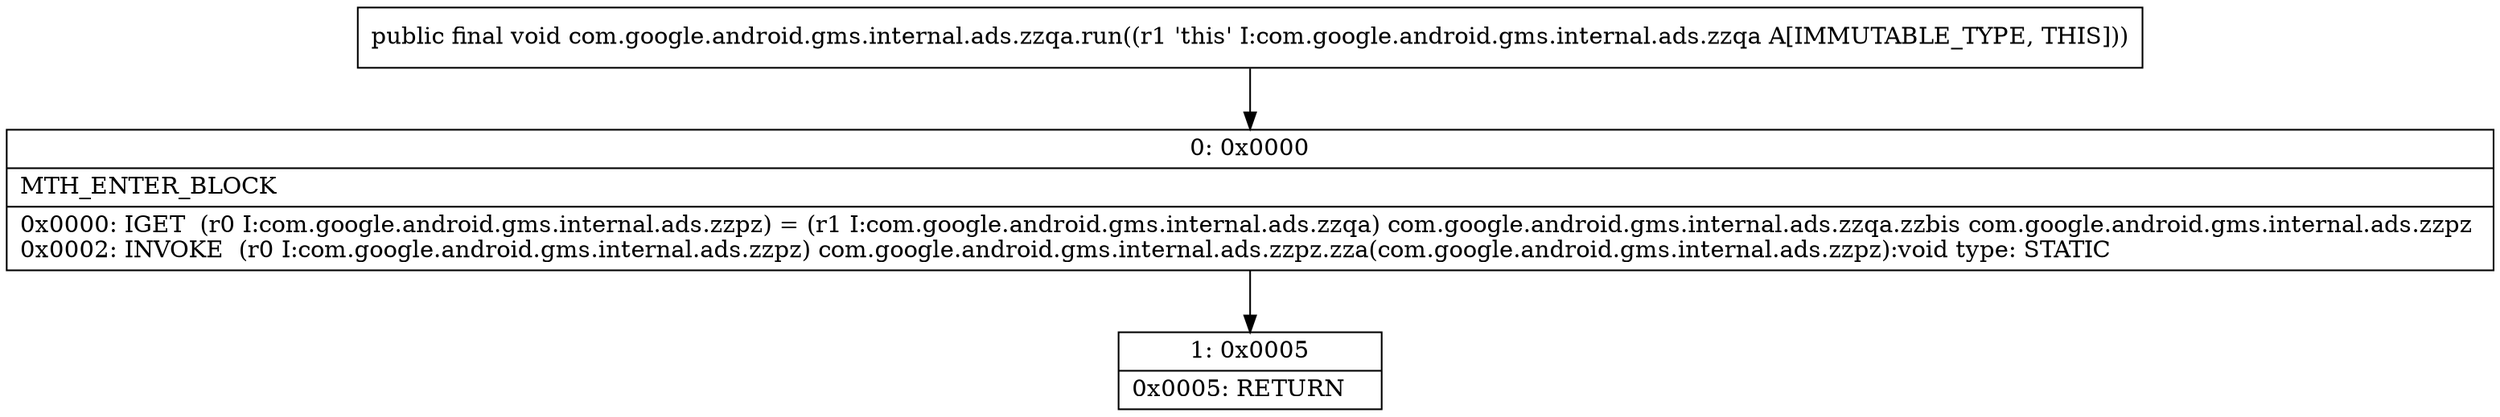 digraph "CFG forcom.google.android.gms.internal.ads.zzqa.run()V" {
Node_0 [shape=record,label="{0\:\ 0x0000|MTH_ENTER_BLOCK\l|0x0000: IGET  (r0 I:com.google.android.gms.internal.ads.zzpz) = (r1 I:com.google.android.gms.internal.ads.zzqa) com.google.android.gms.internal.ads.zzqa.zzbis com.google.android.gms.internal.ads.zzpz \l0x0002: INVOKE  (r0 I:com.google.android.gms.internal.ads.zzpz) com.google.android.gms.internal.ads.zzpz.zza(com.google.android.gms.internal.ads.zzpz):void type: STATIC \l}"];
Node_1 [shape=record,label="{1\:\ 0x0005|0x0005: RETURN   \l}"];
MethodNode[shape=record,label="{public final void com.google.android.gms.internal.ads.zzqa.run((r1 'this' I:com.google.android.gms.internal.ads.zzqa A[IMMUTABLE_TYPE, THIS])) }"];
MethodNode -> Node_0;
Node_0 -> Node_1;
}

